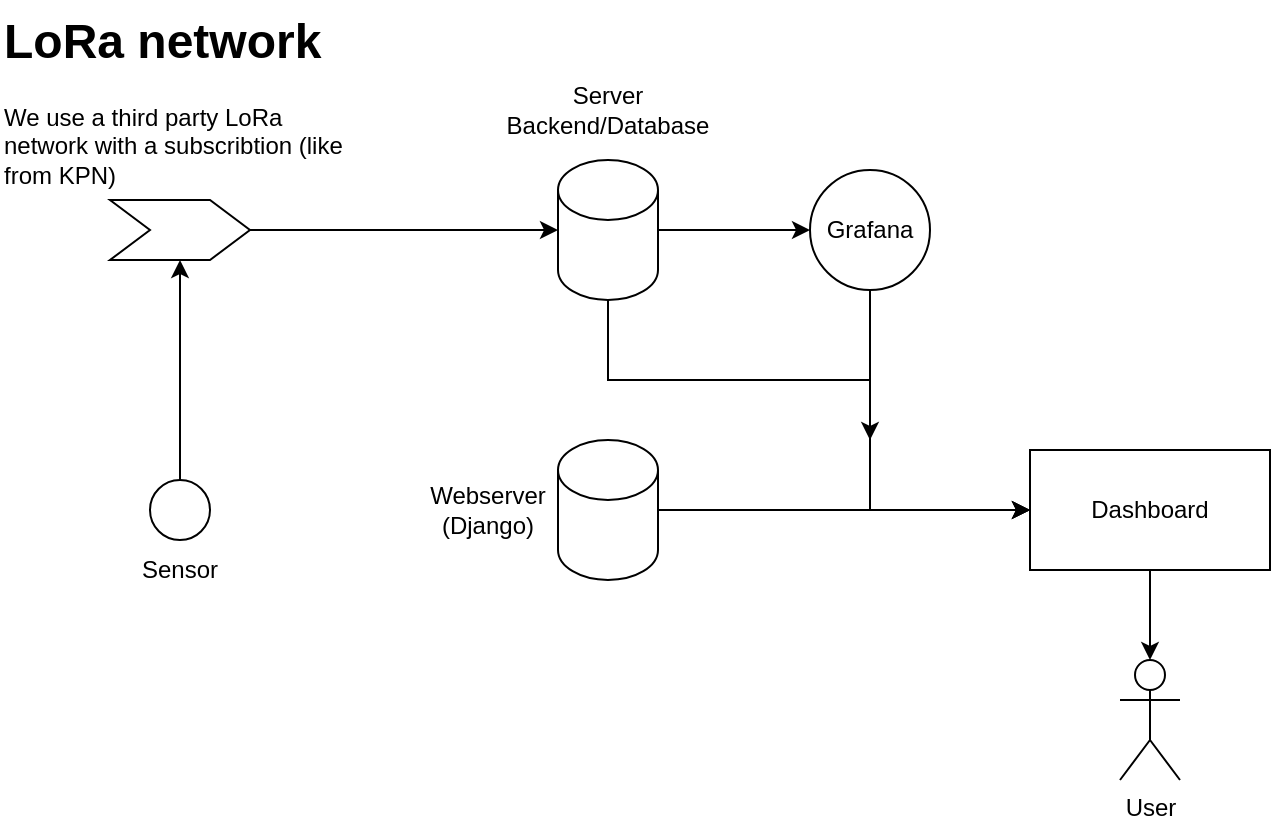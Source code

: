 <mxfile version="26.0.15">
  <diagram name="Page-1" id="cy2okkVEi3vy-zU45jnS">
    <mxGraphModel dx="956" dy="793" grid="1" gridSize="10" guides="1" tooltips="1" connect="1" arrows="1" fold="1" page="1" pageScale="1" pageWidth="827" pageHeight="1169" math="0" shadow="0">
      <root>
        <mxCell id="0" />
        <mxCell id="1" parent="0" />
        <mxCell id="ro2T5Wj72Mg5wJognGKA-31" style="edgeStyle=orthogonalEdgeStyle;rounded=0;orthogonalLoop=1;jettySize=auto;html=1;exitX=0.5;exitY=1;exitDx=0;exitDy=0;exitPerimeter=0;entryX=0;entryY=0.5;entryDx=0;entryDy=0;" edge="1" parent="1" source="ro2T5Wj72Mg5wJognGKA-1" target="ro2T5Wj72Mg5wJognGKA-15">
          <mxGeometry relative="1" as="geometry">
            <Array as="points">
              <mxPoint x="389" y="280" />
              <mxPoint x="520" y="280" />
              <mxPoint x="520" y="345" />
            </Array>
          </mxGeometry>
        </mxCell>
        <mxCell id="ro2T5Wj72Mg5wJognGKA-33" style="edgeStyle=orthogonalEdgeStyle;rounded=0;orthogonalLoop=1;jettySize=auto;html=1;exitX=1;exitY=0.5;exitDx=0;exitDy=0;exitPerimeter=0;entryX=0;entryY=0.5;entryDx=0;entryDy=0;" edge="1" parent="1" source="ro2T5Wj72Mg5wJognGKA-1" target="ro2T5Wj72Mg5wJognGKA-21">
          <mxGeometry relative="1" as="geometry" />
        </mxCell>
        <mxCell id="ro2T5Wj72Mg5wJognGKA-1" value="" style="shape=cylinder3;whiteSpace=wrap;html=1;boundedLbl=1;backgroundOutline=1;size=15;" vertex="1" parent="1">
          <mxGeometry x="364" y="170" width="50" height="70" as="geometry" />
        </mxCell>
        <mxCell id="ro2T5Wj72Mg5wJognGKA-2" value="" style="ellipse;whiteSpace=wrap;html=1;aspect=fixed;" vertex="1" parent="1">
          <mxGeometry x="160" y="330" width="30" height="30" as="geometry" />
        </mxCell>
        <mxCell id="ro2T5Wj72Mg5wJognGKA-3" value="" style="shape=step;perimeter=stepPerimeter;whiteSpace=wrap;html=1;fixedSize=1;" vertex="1" parent="1">
          <mxGeometry x="140" y="190" width="70" height="30" as="geometry" />
        </mxCell>
        <mxCell id="ro2T5Wj72Mg5wJognGKA-4" value="Sensor" style="text;html=1;align=center;verticalAlign=middle;whiteSpace=wrap;rounded=0;" vertex="1" parent="1">
          <mxGeometry x="145" y="360" width="60" height="30" as="geometry" />
        </mxCell>
        <mxCell id="ro2T5Wj72Mg5wJognGKA-5" value="" style="endArrow=classic;html=1;rounded=0;exitX=0.5;exitY=0;exitDx=0;exitDy=0;entryX=0.5;entryY=1;entryDx=0;entryDy=0;" edge="1" parent="1" source="ro2T5Wj72Mg5wJognGKA-2" target="ro2T5Wj72Mg5wJognGKA-3">
          <mxGeometry width="50" height="50" relative="1" as="geometry">
            <mxPoint x="390" y="460" as="sourcePoint" />
            <mxPoint x="440" y="410" as="targetPoint" />
          </mxGeometry>
        </mxCell>
        <mxCell id="ro2T5Wj72Mg5wJognGKA-7" value="&lt;h1 style=&quot;margin-top: 0px;&quot;&gt;LoRa network&lt;/h1&gt;&lt;p&gt;We use a third party LoRa network with a subscribtion (like from KPN)&lt;/p&gt;" style="text;html=1;whiteSpace=wrap;overflow=hidden;rounded=0;" vertex="1" parent="1">
          <mxGeometry x="85" y="90" width="180" height="120" as="geometry" />
        </mxCell>
        <mxCell id="ro2T5Wj72Mg5wJognGKA-8" value="" style="endArrow=classic;html=1;rounded=0;exitX=1;exitY=0.5;exitDx=0;exitDy=0;entryX=0;entryY=0.5;entryDx=0;entryDy=0;entryPerimeter=0;" edge="1" parent="1" source="ro2T5Wj72Mg5wJognGKA-3" target="ro2T5Wj72Mg5wJognGKA-1">
          <mxGeometry width="50" height="50" relative="1" as="geometry">
            <mxPoint x="390" y="310" as="sourcePoint" />
            <mxPoint x="440" y="260" as="targetPoint" />
          </mxGeometry>
        </mxCell>
        <mxCell id="ro2T5Wj72Mg5wJognGKA-9" value="Server Backend/Database" style="text;html=1;align=center;verticalAlign=middle;whiteSpace=wrap;rounded=0;" vertex="1" parent="1">
          <mxGeometry x="359" y="130" width="60" height="30" as="geometry" />
        </mxCell>
        <mxCell id="ro2T5Wj72Mg5wJognGKA-22" style="edgeStyle=orthogonalEdgeStyle;rounded=0;orthogonalLoop=1;jettySize=auto;html=1;entryX=0;entryY=0.5;entryDx=0;entryDy=0;" edge="1" parent="1" source="ro2T5Wj72Mg5wJognGKA-12" target="ro2T5Wj72Mg5wJognGKA-15">
          <mxGeometry relative="1" as="geometry" />
        </mxCell>
        <mxCell id="ro2T5Wj72Mg5wJognGKA-12" value="" style="shape=cylinder3;whiteSpace=wrap;html=1;boundedLbl=1;backgroundOutline=1;size=15;" vertex="1" parent="1">
          <mxGeometry x="364" y="310" width="50" height="70" as="geometry" />
        </mxCell>
        <mxCell id="ro2T5Wj72Mg5wJognGKA-30" style="edgeStyle=orthogonalEdgeStyle;rounded=0;orthogonalLoop=1;jettySize=auto;html=1;exitX=0.5;exitY=1;exitDx=0;exitDy=0;" edge="1" parent="1" source="ro2T5Wj72Mg5wJognGKA-15" target="ro2T5Wj72Mg5wJognGKA-27">
          <mxGeometry relative="1" as="geometry">
            <Array as="points">
              <mxPoint x="660" y="470" />
            </Array>
          </mxGeometry>
        </mxCell>
        <mxCell id="ro2T5Wj72Mg5wJognGKA-15" value="Dashboard" style="rounded=0;whiteSpace=wrap;html=1;" vertex="1" parent="1">
          <mxGeometry x="600" y="315" width="120" height="60" as="geometry" />
        </mxCell>
        <mxCell id="ro2T5Wj72Mg5wJognGKA-17" value="&lt;div&gt;Webserver&lt;br&gt;(Django)&lt;/div&gt;" style="text;html=1;align=center;verticalAlign=middle;whiteSpace=wrap;rounded=0;" vertex="1" parent="1">
          <mxGeometry x="299" y="330" width="60" height="30" as="geometry" />
        </mxCell>
        <mxCell id="ro2T5Wj72Mg5wJognGKA-24" style="edgeStyle=orthogonalEdgeStyle;rounded=0;orthogonalLoop=1;jettySize=auto;html=1;exitX=0.5;exitY=1;exitDx=0;exitDy=0;entryX=0;entryY=0.5;entryDx=0;entryDy=0;" edge="1" parent="1" source="ro2T5Wj72Mg5wJognGKA-21" target="ro2T5Wj72Mg5wJognGKA-15">
          <mxGeometry relative="1" as="geometry" />
        </mxCell>
        <mxCell id="ro2T5Wj72Mg5wJognGKA-21" value="Grafana" style="ellipse;whiteSpace=wrap;html=1;aspect=fixed;" vertex="1" parent="1">
          <mxGeometry x="490" y="175" width="60" height="60" as="geometry" />
        </mxCell>
        <mxCell id="ro2T5Wj72Mg5wJognGKA-27" value="User" style="shape=umlActor;verticalLabelPosition=bottom;verticalAlign=top;html=1;outlineConnect=0;" vertex="1" parent="1">
          <mxGeometry x="645" y="420" width="30" height="60" as="geometry" />
        </mxCell>
        <mxCell id="ro2T5Wj72Mg5wJognGKA-34" value="" style="endArrow=classic;html=1;rounded=0;" edge="1" parent="1">
          <mxGeometry width="50" height="50" relative="1" as="geometry">
            <mxPoint x="520" y="270" as="sourcePoint" />
            <mxPoint x="520" y="310" as="targetPoint" />
          </mxGeometry>
        </mxCell>
      </root>
    </mxGraphModel>
  </diagram>
</mxfile>
